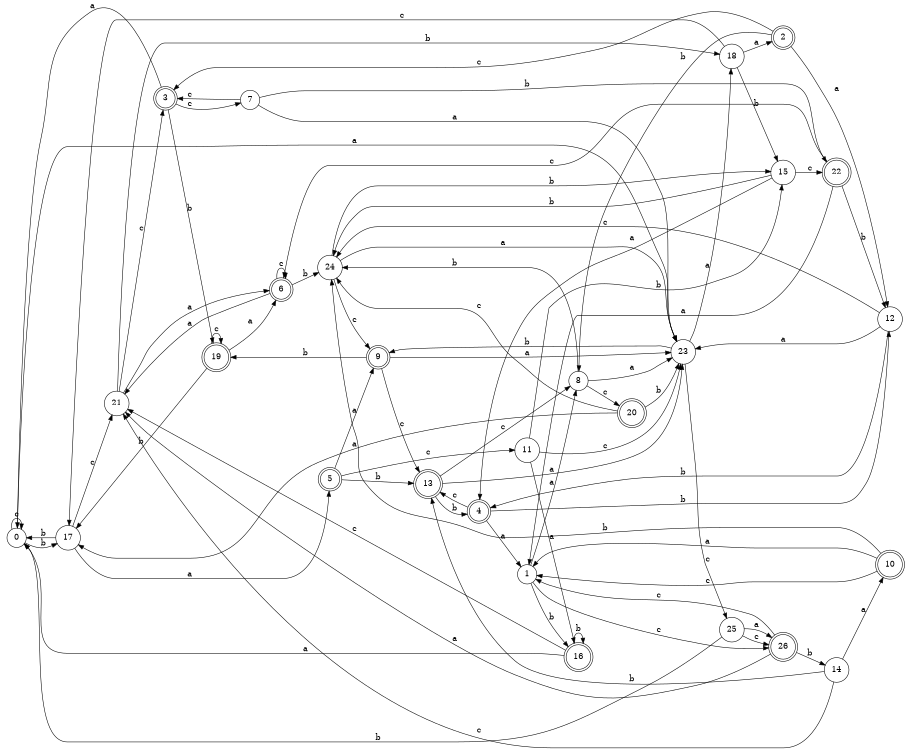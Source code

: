 digraph n22_3 {
__start0 [label="" shape="none"];

rankdir=LR;
size="8,5";

s0 [style="filled", color="black", fillcolor="white" shape="circle", label="0"];
s1 [style="filled", color="black", fillcolor="white" shape="circle", label="1"];
s2 [style="rounded,filled", color="black", fillcolor="white" shape="doublecircle", label="2"];
s3 [style="rounded,filled", color="black", fillcolor="white" shape="doublecircle", label="3"];
s4 [style="rounded,filled", color="black", fillcolor="white" shape="doublecircle", label="4"];
s5 [style="rounded,filled", color="black", fillcolor="white" shape="doublecircle", label="5"];
s6 [style="rounded,filled", color="black", fillcolor="white" shape="doublecircle", label="6"];
s7 [style="filled", color="black", fillcolor="white" shape="circle", label="7"];
s8 [style="filled", color="black", fillcolor="white" shape="circle", label="8"];
s9 [style="rounded,filled", color="black", fillcolor="white" shape="doublecircle", label="9"];
s10 [style="rounded,filled", color="black", fillcolor="white" shape="doublecircle", label="10"];
s11 [style="filled", color="black", fillcolor="white" shape="circle", label="11"];
s12 [style="filled", color="black", fillcolor="white" shape="circle", label="12"];
s13 [style="rounded,filled", color="black", fillcolor="white" shape="doublecircle", label="13"];
s14 [style="filled", color="black", fillcolor="white" shape="circle", label="14"];
s15 [style="filled", color="black", fillcolor="white" shape="circle", label="15"];
s16 [style="rounded,filled", color="black", fillcolor="white" shape="doublecircle", label="16"];
s17 [style="filled", color="black", fillcolor="white" shape="circle", label="17"];
s18 [style="filled", color="black", fillcolor="white" shape="circle", label="18"];
s19 [style="rounded,filled", color="black", fillcolor="white" shape="doublecircle", label="19"];
s20 [style="rounded,filled", color="black", fillcolor="white" shape="doublecircle", label="20"];
s21 [style="filled", color="black", fillcolor="white" shape="circle", label="21"];
s22 [style="rounded,filled", color="black", fillcolor="white" shape="doublecircle", label="22"];
s23 [style="filled", color="black", fillcolor="white" shape="circle", label="23"];
s24 [style="filled", color="black", fillcolor="white" shape="circle", label="24"];
s25 [style="filled", color="black", fillcolor="white" shape="circle", label="25"];
s26 [style="rounded,filled", color="black", fillcolor="white" shape="doublecircle", label="26"];
s0 -> s23 [label="a"];
s0 -> s17 [label="b"];
s0 -> s0 [label="c"];
s1 -> s8 [label="a"];
s1 -> s16 [label="b"];
s1 -> s26 [label="c"];
s2 -> s12 [label="a"];
s2 -> s8 [label="b"];
s2 -> s3 [label="c"];
s3 -> s0 [label="a"];
s3 -> s19 [label="b"];
s3 -> s7 [label="c"];
s4 -> s1 [label="a"];
s4 -> s12 [label="b"];
s4 -> s13 [label="c"];
s5 -> s9 [label="a"];
s5 -> s13 [label="b"];
s5 -> s11 [label="c"];
s6 -> s21 [label="a"];
s6 -> s24 [label="b"];
s6 -> s6 [label="c"];
s7 -> s23 [label="a"];
s7 -> s22 [label="b"];
s7 -> s3 [label="c"];
s8 -> s23 [label="a"];
s8 -> s24 [label="b"];
s8 -> s20 [label="c"];
s9 -> s23 [label="a"];
s9 -> s19 [label="b"];
s9 -> s13 [label="c"];
s10 -> s1 [label="a"];
s10 -> s24 [label="b"];
s10 -> s1 [label="c"];
s11 -> s16 [label="a"];
s11 -> s15 [label="b"];
s11 -> s23 [label="c"];
s12 -> s23 [label="a"];
s12 -> s4 [label="b"];
s12 -> s24 [label="c"];
s13 -> s23 [label="a"];
s13 -> s4 [label="b"];
s13 -> s8 [label="c"];
s14 -> s10 [label="a"];
s14 -> s13 [label="b"];
s14 -> s21 [label="c"];
s15 -> s4 [label="a"];
s15 -> s24 [label="b"];
s15 -> s22 [label="c"];
s16 -> s0 [label="a"];
s16 -> s16 [label="b"];
s16 -> s21 [label="c"];
s17 -> s5 [label="a"];
s17 -> s0 [label="b"];
s17 -> s21 [label="c"];
s18 -> s2 [label="a"];
s18 -> s15 [label="b"];
s18 -> s17 [label="c"];
s19 -> s6 [label="a"];
s19 -> s17 [label="b"];
s19 -> s19 [label="c"];
s20 -> s17 [label="a"];
s20 -> s23 [label="b"];
s20 -> s24 [label="c"];
s21 -> s6 [label="a"];
s21 -> s18 [label="b"];
s21 -> s3 [label="c"];
s22 -> s1 [label="a"];
s22 -> s12 [label="b"];
s22 -> s6 [label="c"];
s23 -> s18 [label="a"];
s23 -> s9 [label="b"];
s23 -> s25 [label="c"];
s24 -> s23 [label="a"];
s24 -> s15 [label="b"];
s24 -> s9 [label="c"];
s25 -> s26 [label="a"];
s25 -> s0 [label="b"];
s25 -> s26 [label="c"];
s26 -> s21 [label="a"];
s26 -> s14 [label="b"];
s26 -> s1 [label="c"];

}